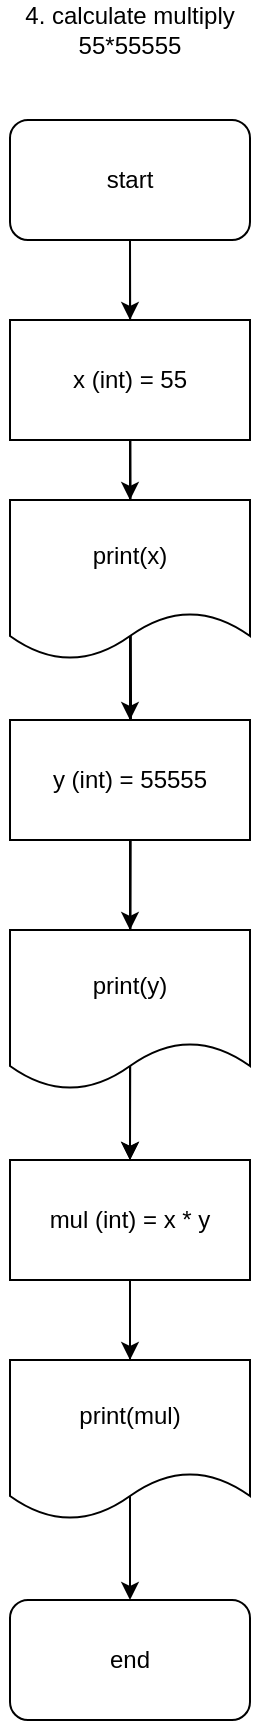 <mxfile version="24.6.4" type="device">
  <diagram name="‫עמוד-1‬" id="TuJFT-kbt3ZMEhVEAf-x">
    <mxGraphModel dx="1434" dy="746" grid="1" gridSize="10" guides="1" tooltips="1" connect="1" arrows="1" fold="1" page="1" pageScale="1" pageWidth="827" pageHeight="1169" math="0" shadow="0">
      <root>
        <mxCell id="0" />
        <mxCell id="1" parent="0" />
        <mxCell id="1HA0gxkmwByOSAY0RlAE-9" value="" style="edgeStyle=orthogonalEdgeStyle;rounded=0;orthogonalLoop=1;jettySize=auto;html=1;" parent="1" target="1HA0gxkmwByOSAY0RlAE-8" edge="1" source="A_6DLMi9P8cwQAO1j1V2-12">
          <mxGeometry relative="1" as="geometry">
            <mxPoint x="220" y="160" as="sourcePoint" />
            <Array as="points">
              <mxPoint x="220" y="260" />
              <mxPoint x="220" y="260" />
            </Array>
          </mxGeometry>
        </mxCell>
        <mxCell id="1HA0gxkmwByOSAY0RlAE-8" value="end" style="rounded=1;whiteSpace=wrap;html=1;" parent="1" vertex="1">
          <mxGeometry x="160" y="840" width="120" height="60" as="geometry" />
        </mxCell>
        <mxCell id="A_6DLMi9P8cwQAO1j1V2-5" value="" style="edgeStyle=orthogonalEdgeStyle;rounded=0;orthogonalLoop=1;jettySize=auto;html=1;" edge="1" parent="1" source="1HA0gxkmwByOSAY0RlAE-10" target="A_6DLMi9P8cwQAO1j1V2-3">
          <mxGeometry relative="1" as="geometry" />
        </mxCell>
        <mxCell id="1HA0gxkmwByOSAY0RlAE-10" value="start" style="rounded=1;whiteSpace=wrap;html=1;" parent="1" vertex="1">
          <mxGeometry x="160" y="100" width="120" height="60" as="geometry" />
        </mxCell>
        <mxCell id="1HA0gxkmwByOSAY0RlAE-11" value="4. calculate multiply 55*55555" style="text;html=1;align=center;verticalAlign=middle;whiteSpace=wrap;rounded=0;" parent="1" vertex="1">
          <mxGeometry x="155" y="40" width="130" height="30" as="geometry" />
        </mxCell>
        <mxCell id="A_6DLMi9P8cwQAO1j1V2-6" value="" style="edgeStyle=orthogonalEdgeStyle;rounded=0;orthogonalLoop=1;jettySize=auto;html=1;" edge="1" parent="1" source="A_6DLMi9P8cwQAO1j1V2-3" target="A_6DLMi9P8cwQAO1j1V2-4">
          <mxGeometry relative="1" as="geometry" />
        </mxCell>
        <mxCell id="A_6DLMi9P8cwQAO1j1V2-13" value="" style="edgeStyle=orthogonalEdgeStyle;rounded=0;orthogonalLoop=1;jettySize=auto;html=1;" edge="1" parent="1" source="A_6DLMi9P8cwQAO1j1V2-7" target="A_6DLMi9P8cwQAO1j1V2-8">
          <mxGeometry relative="1" as="geometry" />
        </mxCell>
        <mxCell id="A_6DLMi9P8cwQAO1j1V2-10" value="" style="edgeStyle=orthogonalEdgeStyle;rounded=0;orthogonalLoop=1;jettySize=auto;html=1;" edge="1" parent="1" target="A_6DLMi9P8cwQAO1j1V2-9">
          <mxGeometry relative="1" as="geometry">
            <mxPoint x="220" y="160" as="sourcePoint" />
            <Array as="points" />
            <mxPoint x="220" y="780" as="targetPoint" />
          </mxGeometry>
        </mxCell>
        <mxCell id="A_6DLMi9P8cwQAO1j1V2-9" value="mul (int) = x * y" style="rounded=0;whiteSpace=wrap;html=1;" vertex="1" parent="1">
          <mxGeometry x="160" y="620" width="120" height="60" as="geometry" />
        </mxCell>
        <mxCell id="A_6DLMi9P8cwQAO1j1V2-14" value="" style="edgeStyle=orthogonalEdgeStyle;rounded=0;orthogonalLoop=1;jettySize=auto;html=1;" edge="1" parent="1" source="A_6DLMi9P8cwQAO1j1V2-8" target="A_6DLMi9P8cwQAO1j1V2-9">
          <mxGeometry relative="1" as="geometry" />
        </mxCell>
        <mxCell id="A_6DLMi9P8cwQAO1j1V2-8" value="print(y)" style="shape=document;whiteSpace=wrap;html=1;boundedLbl=1;" vertex="1" parent="1">
          <mxGeometry x="160" y="505" width="120" height="80" as="geometry" />
        </mxCell>
        <mxCell id="A_6DLMi9P8cwQAO1j1V2-7" value="y (int) = 55555" style="rounded=0;whiteSpace=wrap;html=1;" vertex="1" parent="1">
          <mxGeometry x="160" y="400" width="120" height="60" as="geometry" />
        </mxCell>
        <mxCell id="A_6DLMi9P8cwQAO1j1V2-15" value="" style="edgeStyle=orthogonalEdgeStyle;rounded=0;orthogonalLoop=1;jettySize=auto;html=1;" edge="1" parent="1" source="A_6DLMi9P8cwQAO1j1V2-4" target="A_6DLMi9P8cwQAO1j1V2-7">
          <mxGeometry relative="1" as="geometry" />
        </mxCell>
        <mxCell id="A_6DLMi9P8cwQAO1j1V2-4" value="print(x)" style="shape=document;whiteSpace=wrap;html=1;boundedLbl=1;" vertex="1" parent="1">
          <mxGeometry x="160" y="290" width="120" height="80" as="geometry" />
        </mxCell>
        <mxCell id="A_6DLMi9P8cwQAO1j1V2-3" value="x (int) = 55" style="rounded=0;whiteSpace=wrap;html=1;" vertex="1" parent="1">
          <mxGeometry x="160" y="200" width="120" height="60" as="geometry" />
        </mxCell>
        <mxCell id="A_6DLMi9P8cwQAO1j1V2-16" value="" style="edgeStyle=orthogonalEdgeStyle;rounded=0;orthogonalLoop=1;jettySize=auto;html=1;" edge="1" parent="1" source="A_6DLMi9P8cwQAO1j1V2-9" target="A_6DLMi9P8cwQAO1j1V2-12">
          <mxGeometry relative="1" as="geometry">
            <mxPoint x="220" y="620" as="sourcePoint" />
            <Array as="points" />
            <mxPoint x="220" y="840" as="targetPoint" />
          </mxGeometry>
        </mxCell>
        <mxCell id="A_6DLMi9P8cwQAO1j1V2-12" value="print(mul)" style="shape=document;whiteSpace=wrap;html=1;boundedLbl=1;" vertex="1" parent="1">
          <mxGeometry x="160" y="720" width="120" height="80" as="geometry" />
        </mxCell>
      </root>
    </mxGraphModel>
  </diagram>
</mxfile>

